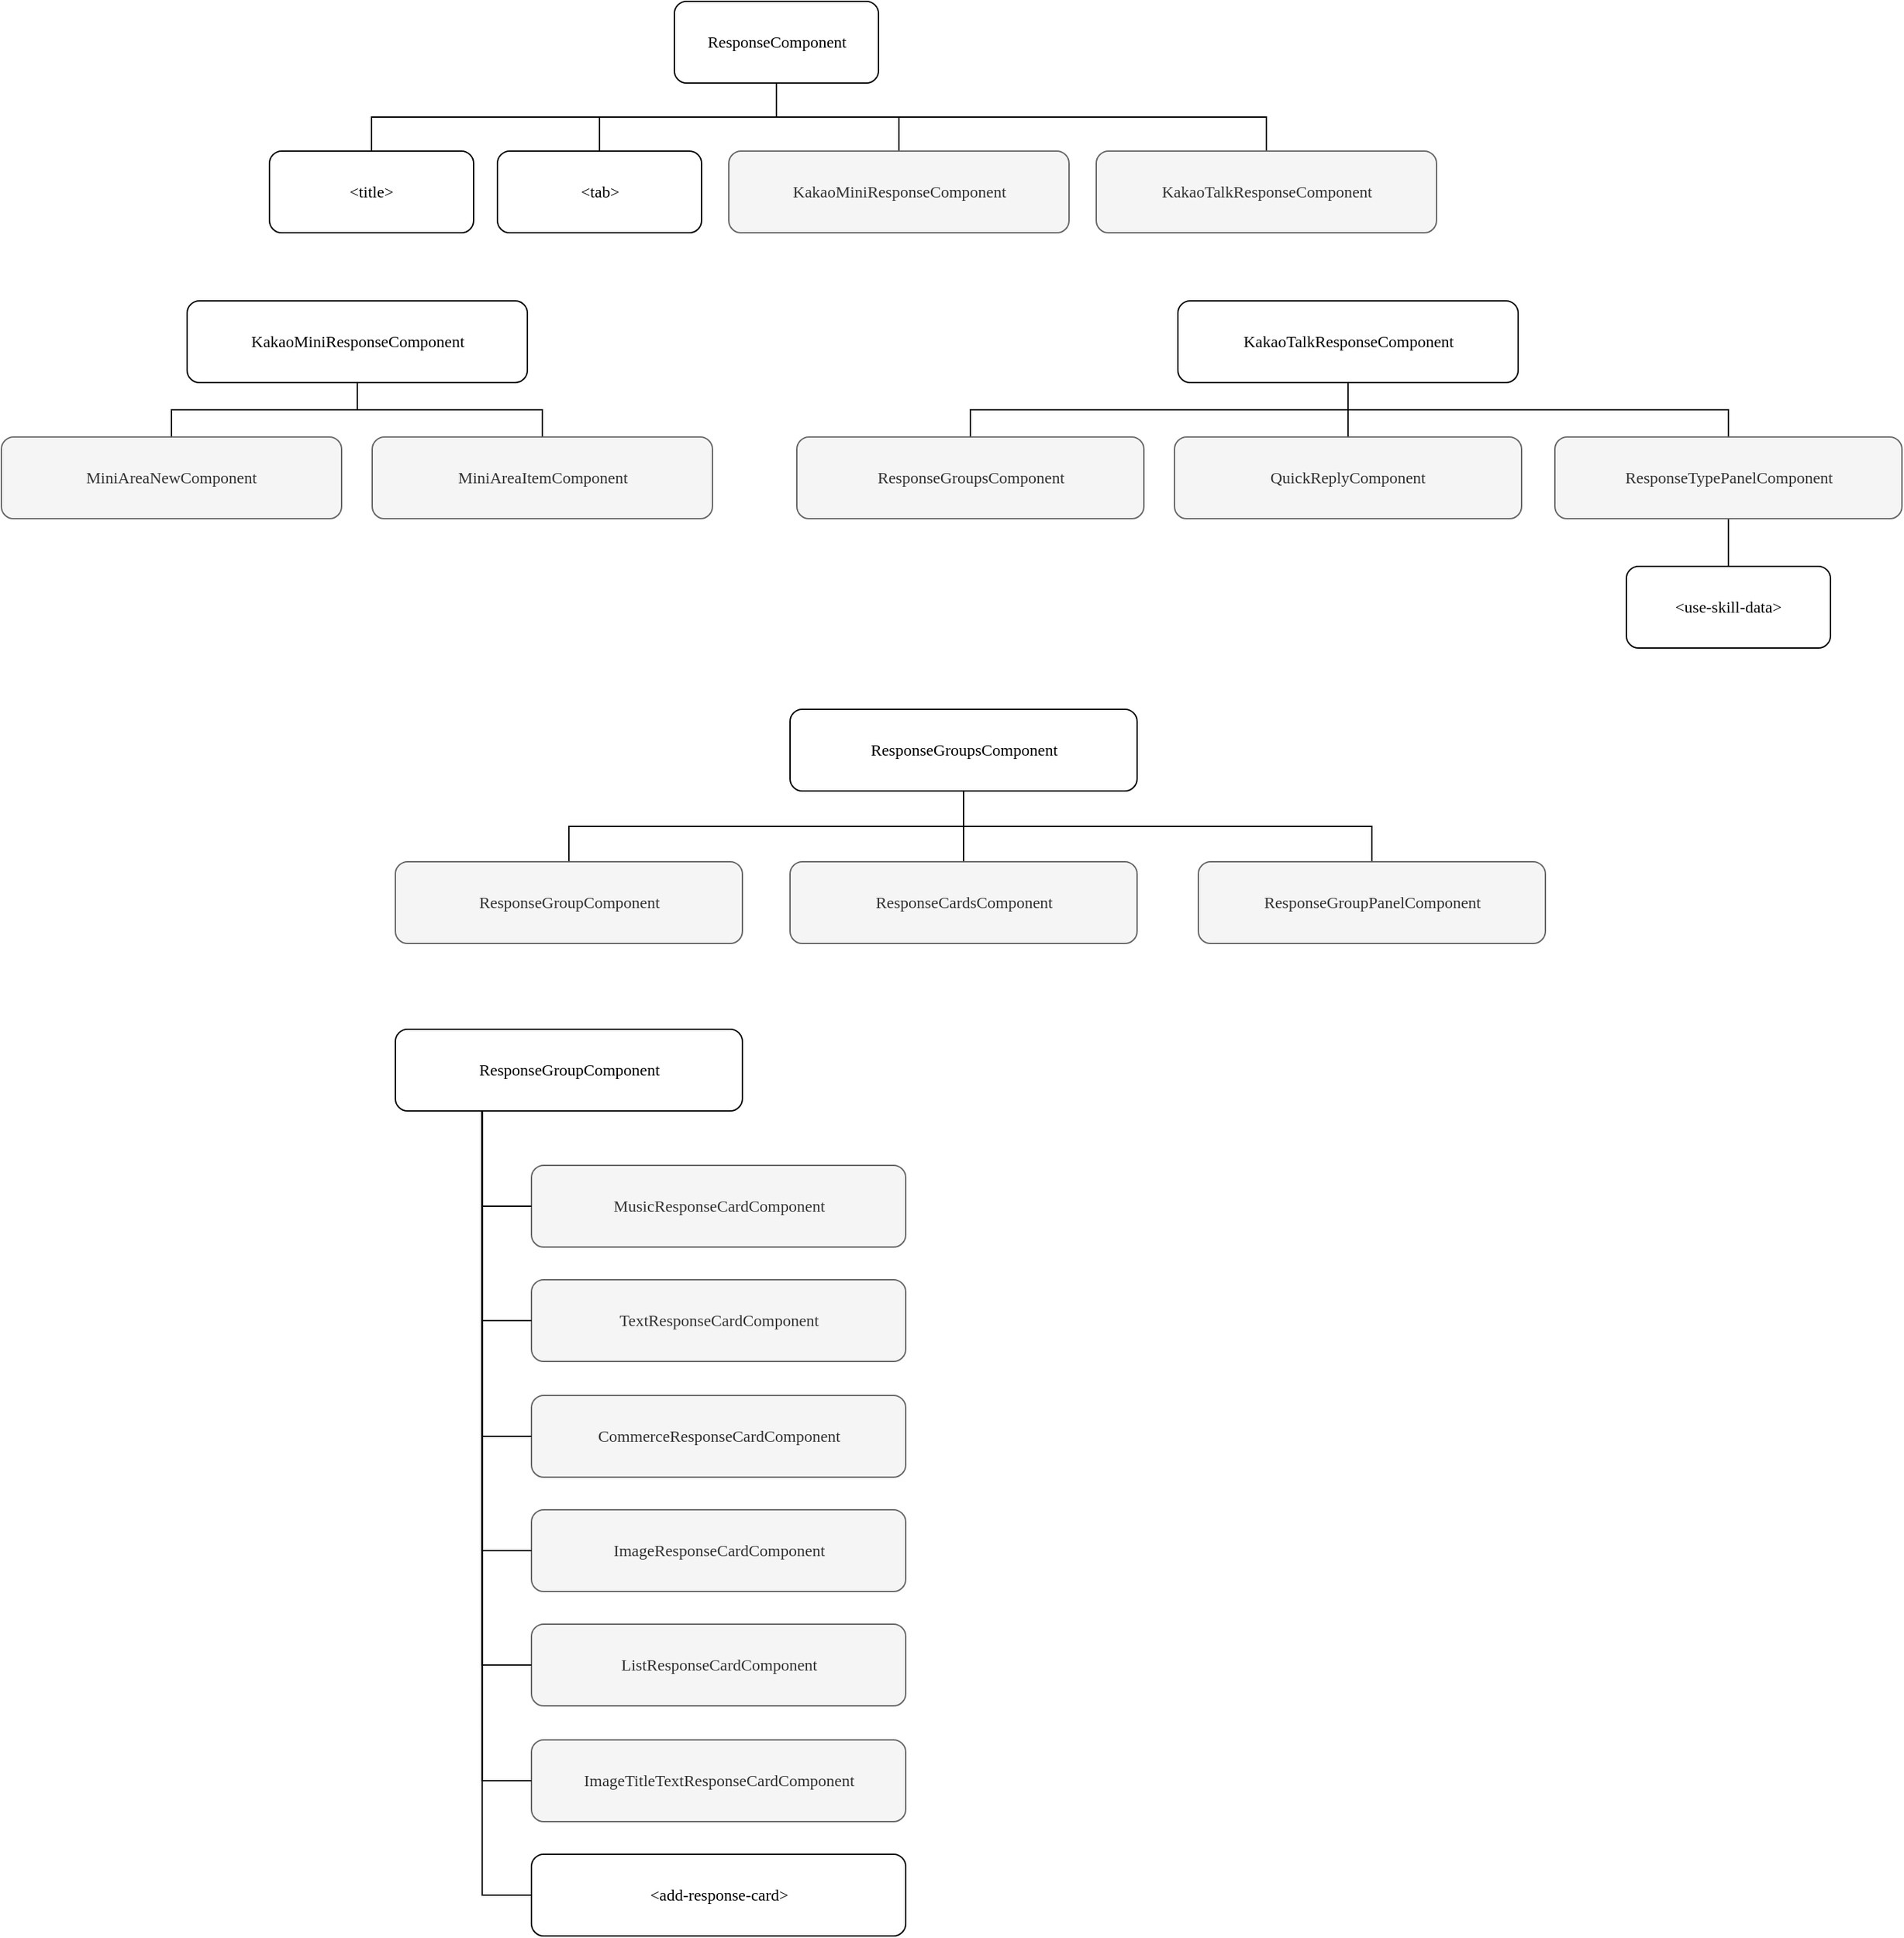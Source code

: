 <mxfile version="10.6.9" type="github"><diagram id="sHvE_CgAT4WyM722iG30" name="Page-1"><mxGraphModel dx="1386" dy="1107" grid="1" gridSize="10" guides="1" tooltips="1" connect="1" arrows="1" fold="1" page="1" pageScale="1" pageWidth="827" pageHeight="1169" math="0" shadow="0"><root><mxCell id="0"/><mxCell id="1" parent="0"/><mxCell id="6H51YLBPvZXTeCv_9zkV-13" style="edgeStyle=orthogonalEdgeStyle;rounded=0;orthogonalLoop=1;jettySize=auto;html=1;exitX=0.5;exitY=1;exitDx=0;exitDy=0;fontFamily=Verdana;verticalAlign=bottom;strokeColor=#000000;endArrow=none;endFill=0;" parent="1" source="wpOJaaSuYBGlACel0gMW-1" target="wpOJaaSuYBGlACel0gMW-2" edge="1"><mxGeometry relative="1" as="geometry"/></mxCell><mxCell id="6H51YLBPvZXTeCv_9zkV-15" style="edgeStyle=orthogonalEdgeStyle;orthogonalLoop=1;jettySize=auto;html=1;exitX=0.5;exitY=1;exitDx=0;exitDy=0;entryX=0.5;entryY=0;entryDx=0;entryDy=0;endArrow=none;endFill=0;strokeColor=#000000;fontFamily=Verdana;rounded=0;" parent="1" source="wpOJaaSuYBGlACel0gMW-1" target="wpOJaaSuYBGlACel0gMW-4" edge="1"><mxGeometry relative="1" as="geometry"/></mxCell><mxCell id="6H51YLBPvZXTeCv_9zkV-18" style="edgeStyle=orthogonalEdgeStyle;rounded=0;orthogonalLoop=1;jettySize=auto;html=1;exitX=0.5;exitY=1;exitDx=0;exitDy=0;endArrow=none;endFill=0;strokeColor=#000000;fontFamily=Verdana;" parent="1" source="wpOJaaSuYBGlACel0gMW-1" target="wpOJaaSuYBGlACel0gMW-5" edge="1"><mxGeometry relative="1" as="geometry"/></mxCell><mxCell id="6LiUw0LW8Goxj_ou1lBY-6" style="edgeStyle=orthogonalEdgeStyle;rounded=0;orthogonalLoop=1;jettySize=auto;html=1;exitX=0.5;exitY=1;exitDx=0;exitDy=0;entryX=0.5;entryY=0;entryDx=0;entryDy=0;endArrow=none;endFill=0;strokeColor=#000000;fontFamily=Verdana;fontSize=13;" edge="1" parent="1" source="wpOJaaSuYBGlACel0gMW-1" target="6LiUw0LW8Goxj_ou1lBY-5"><mxGeometry relative="1" as="geometry"/></mxCell><mxCell id="wpOJaaSuYBGlACel0gMW-1" value="ResponseComponent" style="rounded=1;whiteSpace=wrap;html=1;fontFamily=Verdana;" parent="1" vertex="1"><mxGeometry x="597.5" y="50" width="150" height="60" as="geometry"/></mxCell><mxCell id="wpOJaaSuYBGlACel0gMW-2" value="&amp;lt;title&amp;gt;" style="rounded=1;whiteSpace=wrap;html=1;fontFamily=Verdana;flipH=0;flipV=1;" parent="1" vertex="1"><mxGeometry x="300" y="160" width="150" height="60" as="geometry"/></mxCell><mxCell id="wpOJaaSuYBGlACel0gMW-4" value="&amp;lt;tab&amp;gt;" style="rounded=1;whiteSpace=wrap;html=1;fontFamily=Verdana;flipH=0;flipV=1;" parent="1" vertex="1"><mxGeometry x="467.5" y="160" width="150" height="60" as="geometry"/></mxCell><mxCell id="wpOJaaSuYBGlACel0gMW-5" value="KakaoMiniResponseComponent" style="rounded=1;whiteSpace=wrap;html=1;fontFamily=Verdana;fillColor=#f5f5f5;strokeColor=#666666;fontColor=#333333;flipH=0;flipV=1;" parent="1" vertex="1"><mxGeometry x="637.5" y="160" width="250" height="60" as="geometry"/></mxCell><mxCell id="wpOJaaSuYBGlACel0gMW-7" value="MusicResponseCardComponent" style="rounded=1;whiteSpace=wrap;html=1;fontFamily=Verdana;fillColor=#f5f5f5;strokeColor=#666666;fontColor=#333333;flipV=1;" parent="1" vertex="1"><mxGeometry x="492.5" y="905" width="275" height="60" as="geometry"/></mxCell><mxCell id="wpOJaaSuYBGlACel0gMW-8" value="TextResponseCardComponent" style="rounded=1;whiteSpace=wrap;html=1;fontFamily=Verdana;fillColor=#f5f5f5;strokeColor=#666666;fontColor=#333333;flipV=1;" parent="1" vertex="1"><mxGeometry x="492.5" y="989" width="275" height="60" as="geometry"/></mxCell><mxCell id="wpOJaaSuYBGlACel0gMW-9" value="CommerceResponseCardComponent" style="rounded=1;whiteSpace=wrap;html=1;fontFamily=Verdana;fillColor=#f5f5f5;strokeColor=#666666;fontColor=#333333;flipV=1;" parent="1" vertex="1"><mxGeometry x="492.5" y="1074" width="275" height="60" as="geometry"/></mxCell><mxCell id="wpOJaaSuYBGlACel0gMW-10" value="ImageResponseCardComponent" style="rounded=1;whiteSpace=wrap;html=1;fontFamily=Verdana;fillColor=#f5f5f5;strokeColor=#666666;fontColor=#333333;flipV=1;" parent="1" vertex="1"><mxGeometry x="492.5" y="1158" width="275" height="60" as="geometry"/></mxCell><mxCell id="wpOJaaSuYBGlACel0gMW-11" value="ListResponseCardComponent" style="rounded=1;whiteSpace=wrap;html=1;fontFamily=Verdana;fillColor=#f5f5f5;strokeColor=#666666;fontColor=#333333;flipV=1;" parent="1" vertex="1"><mxGeometry x="492.5" y="1242" width="275" height="60" as="geometry"/></mxCell><mxCell id="wpOJaaSuYBGlACel0gMW-12" value="ImageTitleTextResponseCardComponent" style="rounded=1;whiteSpace=wrap;html=1;fontFamily=Verdana;fillColor=#f5f5f5;strokeColor=#666666;fontColor=#333333;flipV=1;" parent="1" vertex="1"><mxGeometry x="492.5" y="1327" width="275" height="60" as="geometry"/></mxCell><mxCell id="wpOJaaSuYBGlACel0gMW-13" value="&amp;lt;add-response-card&amp;gt;" style="rounded=1;whiteSpace=wrap;html=1;fontFamily=Verdana;flipV=1;" parent="1" vertex="1"><mxGeometry x="492.5" y="1411" width="275" height="60" as="geometry"/></mxCell><mxCell id="6H51YLBPvZXTeCv_9zkV-2" value="&amp;lt;use-skill-data&amp;gt;" style="rounded=1;whiteSpace=wrap;html=1;fontFamily=Verdana;" parent="1" vertex="1"><mxGeometry x="1297" y="465" width="150" height="60" as="geometry"/></mxCell><mxCell id="6LiUw0LW8Goxj_ou1lBY-5" value="KakaoTalkResponseComponent" style="rounded=1;whiteSpace=wrap;html=1;fontFamily=Verdana;fillColor=#f5f5f5;strokeColor=#666666;fontColor=#333333;flipH=0;flipV=1;" vertex="1" parent="1"><mxGeometry x="907.5" y="160" width="250" height="60" as="geometry"/></mxCell><mxCell id="6LiUw0LW8Goxj_ou1lBY-11" style="edgeStyle=orthogonalEdgeStyle;rounded=0;orthogonalLoop=1;jettySize=auto;html=1;exitX=0.5;exitY=1;exitDx=0;exitDy=0;entryX=0.5;entryY=0;entryDx=0;entryDy=0;endArrow=none;endFill=0;strokeColor=#000000;fontFamily=Verdana;fontSize=13;" edge="1" parent="1" source="6LiUw0LW8Goxj_ou1lBY-7" target="6LiUw0LW8Goxj_ou1lBY-9"><mxGeometry relative="1" as="geometry"/></mxCell><mxCell id="6LiUw0LW8Goxj_ou1lBY-12" style="edgeStyle=orthogonalEdgeStyle;rounded=0;orthogonalLoop=1;jettySize=auto;html=1;exitX=0.5;exitY=1;exitDx=0;exitDy=0;entryX=0.5;entryY=0;entryDx=0;entryDy=0;endArrow=none;endFill=0;strokeColor=#000000;fontFamily=Verdana;fontSize=13;" edge="1" parent="1" source="6LiUw0LW8Goxj_ou1lBY-7" target="6LiUw0LW8Goxj_ou1lBY-10"><mxGeometry relative="1" as="geometry"/></mxCell><mxCell id="6LiUw0LW8Goxj_ou1lBY-7" value="KakaoMiniResponseComponent" style="rounded=1;whiteSpace=wrap;html=1;fontFamily=Verdana;flipH=0;flipV=1;" vertex="1" parent="1"><mxGeometry x="239.5" y="270" width="250" height="60" as="geometry"/></mxCell><mxCell id="6LiUw0LW8Goxj_ou1lBY-9" value="MiniAreaNewComponent" style="rounded=1;whiteSpace=wrap;html=1;fontFamily=Verdana;fillColor=#f5f5f5;strokeColor=#666666;fontColor=#333333;flipH=0;flipV=1;" vertex="1" parent="1"><mxGeometry x="103" y="370" width="250" height="60" as="geometry"/></mxCell><mxCell id="6LiUw0LW8Goxj_ou1lBY-10" value="MiniAreaItemComponent" style="rounded=1;whiteSpace=wrap;html=1;fontFamily=Verdana;fillColor=#f5f5f5;strokeColor=#666666;fontColor=#333333;flipH=0;flipV=1;" vertex="1" parent="1"><mxGeometry x="375.5" y="370" width="250" height="60" as="geometry"/></mxCell><mxCell id="6LiUw0LW8Goxj_ou1lBY-19" style="edgeStyle=orthogonalEdgeStyle;rounded=0;orthogonalLoop=1;jettySize=auto;html=1;exitX=0.5;exitY=1;exitDx=0;exitDy=0;entryX=0.5;entryY=0;entryDx=0;entryDy=0;endArrow=none;endFill=0;strokeColor=#000000;fontFamily=Verdana;fontSize=13;" edge="1" parent="1" source="6LiUw0LW8Goxj_ou1lBY-13" target="6LiUw0LW8Goxj_ou1lBY-15"><mxGeometry relative="1" as="geometry"/></mxCell><mxCell id="6LiUw0LW8Goxj_ou1lBY-21" style="edgeStyle=orthogonalEdgeStyle;rounded=0;orthogonalLoop=1;jettySize=auto;html=1;exitX=0.5;exitY=1;exitDx=0;exitDy=0;entryX=0.5;entryY=0;entryDx=0;entryDy=0;endArrow=none;endFill=0;strokeColor=#000000;fontFamily=Verdana;fontSize=13;" edge="1" parent="1" source="6LiUw0LW8Goxj_ou1lBY-13" target="6LiUw0LW8Goxj_ou1lBY-16"><mxGeometry relative="1" as="geometry"/></mxCell><mxCell id="6LiUw0LW8Goxj_ou1lBY-22" style="edgeStyle=orthogonalEdgeStyle;rounded=0;orthogonalLoop=1;jettySize=auto;html=1;exitX=0.5;exitY=1;exitDx=0;exitDy=0;entryX=0.5;entryY=0;entryDx=0;entryDy=0;endArrow=none;endFill=0;strokeColor=#000000;fontFamily=Verdana;fontSize=13;" edge="1" parent="1" source="6LiUw0LW8Goxj_ou1lBY-13" target="6LiUw0LW8Goxj_ou1lBY-17"><mxGeometry relative="1" as="geometry"/></mxCell><mxCell id="6LiUw0LW8Goxj_ou1lBY-13" value="KakaoTalkResponseComponent" style="rounded=1;whiteSpace=wrap;html=1;fontFamily=Verdana;flipH=0;flipV=1;" vertex="1" parent="1"><mxGeometry x="967.5" y="270" width="250" height="60" as="geometry"/></mxCell><mxCell id="6LiUw0LW8Goxj_ou1lBY-15" value="ResponseGroupsComponent" style="rounded=1;whiteSpace=wrap;html=1;fontFamily=Verdana;fillColor=#f5f5f5;strokeColor=#666666;fontColor=#333333;" vertex="1" parent="1"><mxGeometry x="687.5" y="370" width="255" height="60" as="geometry"/></mxCell><mxCell id="6LiUw0LW8Goxj_ou1lBY-16" value="QuickReplyComponent" style="rounded=1;whiteSpace=wrap;html=1;fontFamily=Verdana;fillColor=#f5f5f5;strokeColor=#666666;fontColor=#333333;" vertex="1" parent="1"><mxGeometry x="965" y="370" width="255" height="60" as="geometry"/></mxCell><mxCell id="6LiUw0LW8Goxj_ou1lBY-31" style="edgeStyle=orthogonalEdgeStyle;rounded=0;orthogonalLoop=1;jettySize=auto;html=1;exitX=0.5;exitY=1;exitDx=0;exitDy=0;entryX=0.5;entryY=0;entryDx=0;entryDy=0;endArrow=none;endFill=0;strokeColor=#000000;fontFamily=Verdana;fontSize=13;" edge="1" parent="1" source="6LiUw0LW8Goxj_ou1lBY-17" target="6H51YLBPvZXTeCv_9zkV-2"><mxGeometry relative="1" as="geometry"/></mxCell><mxCell id="6LiUw0LW8Goxj_ou1lBY-17" value="ResponseTypePanelComponent" style="rounded=1;whiteSpace=wrap;html=1;fontFamily=Verdana;fillColor=#f5f5f5;strokeColor=#666666;fontColor=#333333;" vertex="1" parent="1"><mxGeometry x="1244.5" y="370" width="255" height="60" as="geometry"/></mxCell><mxCell id="6LiUw0LW8Goxj_ou1lBY-27" style="edgeStyle=orthogonalEdgeStyle;rounded=0;orthogonalLoop=1;jettySize=auto;html=1;exitX=0.5;exitY=1;exitDx=0;exitDy=0;entryX=0.5;entryY=0;entryDx=0;entryDy=0;endArrow=none;endFill=0;strokeColor=#000000;fontFamily=Verdana;fontSize=13;" edge="1" parent="1" source="6LiUw0LW8Goxj_ou1lBY-23" target="6LiUw0LW8Goxj_ou1lBY-24"><mxGeometry relative="1" as="geometry"/></mxCell><mxCell id="6LiUw0LW8Goxj_ou1lBY-28" style="edgeStyle=orthogonalEdgeStyle;rounded=0;orthogonalLoop=1;jettySize=auto;html=1;exitX=0.5;exitY=1;exitDx=0;exitDy=0;entryX=0.5;entryY=0;entryDx=0;entryDy=0;endArrow=none;endFill=0;strokeColor=#000000;fontFamily=Verdana;fontSize=13;" edge="1" parent="1" source="6LiUw0LW8Goxj_ou1lBY-23" target="6LiUw0LW8Goxj_ou1lBY-25"><mxGeometry relative="1" as="geometry"/></mxCell><mxCell id="6LiUw0LW8Goxj_ou1lBY-29" style="edgeStyle=orthogonalEdgeStyle;rounded=0;orthogonalLoop=1;jettySize=auto;html=1;exitX=0.5;exitY=1;exitDx=0;exitDy=0;entryX=0.5;entryY=0;entryDx=0;entryDy=0;endArrow=none;endFill=0;strokeColor=#000000;fontFamily=Verdana;fontSize=13;" edge="1" parent="1" source="6LiUw0LW8Goxj_ou1lBY-23" target="6LiUw0LW8Goxj_ou1lBY-26"><mxGeometry relative="1" as="geometry"/></mxCell><mxCell id="6LiUw0LW8Goxj_ou1lBY-23" value="ResponseGroupsComponent" style="rounded=1;whiteSpace=wrap;html=1;fontFamily=Verdana;" vertex="1" parent="1"><mxGeometry x="682.5" y="570" width="255" height="60" as="geometry"/></mxCell><mxCell id="6LiUw0LW8Goxj_ou1lBY-24" value="ResponseGroupComponent" style="rounded=1;whiteSpace=wrap;html=1;fontFamily=Verdana;fillColor=#f5f5f5;strokeColor=#666666;fontColor=#333333;" vertex="1" parent="1"><mxGeometry x="392.5" y="682" width="255" height="60" as="geometry"/></mxCell><mxCell id="6LiUw0LW8Goxj_ou1lBY-25" value="ResponseCardsComponent" style="rounded=1;whiteSpace=wrap;html=1;fontFamily=Verdana;fillColor=#f5f5f5;strokeColor=#666666;fontColor=#333333;" vertex="1" parent="1"><mxGeometry x="682.5" y="682" width="255" height="60" as="geometry"/></mxCell><mxCell id="6LiUw0LW8Goxj_ou1lBY-26" value="ResponseGroupPanelComponent" style="rounded=1;whiteSpace=wrap;html=1;fontFamily=Verdana;fillColor=#f5f5f5;strokeColor=#666666;fontColor=#333333;" vertex="1" parent="1"><mxGeometry x="982.5" y="682" width="255" height="60" as="geometry"/></mxCell><mxCell id="6LiUw0LW8Goxj_ou1lBY-32" style="edgeStyle=orthogonalEdgeStyle;rounded=0;orthogonalLoop=1;jettySize=auto;html=1;exitX=0.25;exitY=1;exitDx=0;exitDy=0;entryX=0;entryY=0.5;entryDx=0;entryDy=0;endArrow=none;endFill=0;strokeColor=#000000;fontFamily=Verdana;fontSize=13;" edge="1" parent="1" source="6LiUw0LW8Goxj_ou1lBY-30" target="wpOJaaSuYBGlACel0gMW-7"><mxGeometry relative="1" as="geometry"/></mxCell><mxCell id="6LiUw0LW8Goxj_ou1lBY-33" style="edgeStyle=orthogonalEdgeStyle;rounded=0;orthogonalLoop=1;jettySize=auto;html=1;exitX=0.25;exitY=1;exitDx=0;exitDy=0;entryX=0;entryY=0.5;entryDx=0;entryDy=0;endArrow=none;endFill=0;strokeColor=#000000;fontFamily=Verdana;fontSize=13;" edge="1" parent="1" source="6LiUw0LW8Goxj_ou1lBY-30" target="wpOJaaSuYBGlACel0gMW-8"><mxGeometry relative="1" as="geometry"/></mxCell><mxCell id="6LiUw0LW8Goxj_ou1lBY-34" style="edgeStyle=orthogonalEdgeStyle;rounded=0;orthogonalLoop=1;jettySize=auto;html=1;exitX=0.25;exitY=1;exitDx=0;exitDy=0;entryX=0;entryY=0.5;entryDx=0;entryDy=0;endArrow=none;endFill=0;strokeColor=#000000;fontFamily=Verdana;fontSize=13;" edge="1" parent="1" source="6LiUw0LW8Goxj_ou1lBY-30" target="wpOJaaSuYBGlACel0gMW-9"><mxGeometry relative="1" as="geometry"/></mxCell><mxCell id="6LiUw0LW8Goxj_ou1lBY-35" style="edgeStyle=orthogonalEdgeStyle;rounded=0;orthogonalLoop=1;jettySize=auto;html=1;exitX=0.25;exitY=1;exitDx=0;exitDy=0;entryX=0;entryY=0.5;entryDx=0;entryDy=0;endArrow=none;endFill=0;strokeColor=#000000;fontFamily=Verdana;fontSize=13;" edge="1" parent="1" source="6LiUw0LW8Goxj_ou1lBY-30" target="wpOJaaSuYBGlACel0gMW-10"><mxGeometry relative="1" as="geometry"/></mxCell><mxCell id="6LiUw0LW8Goxj_ou1lBY-36" style="edgeStyle=orthogonalEdgeStyle;rounded=0;orthogonalLoop=1;jettySize=auto;html=1;exitX=0.25;exitY=1;exitDx=0;exitDy=0;entryX=0;entryY=0.5;entryDx=0;entryDy=0;endArrow=none;endFill=0;strokeColor=#000000;fontFamily=Verdana;fontSize=13;" edge="1" parent="1" source="6LiUw0LW8Goxj_ou1lBY-30" target="wpOJaaSuYBGlACel0gMW-12"><mxGeometry relative="1" as="geometry"/></mxCell><mxCell id="6LiUw0LW8Goxj_ou1lBY-37" style="edgeStyle=orthogonalEdgeStyle;rounded=0;orthogonalLoop=1;jettySize=auto;html=1;exitX=0.25;exitY=1;exitDx=0;exitDy=0;entryX=0;entryY=0.5;entryDx=0;entryDy=0;endArrow=none;endFill=0;strokeColor=#000000;fontFamily=Verdana;fontSize=13;" edge="1" parent="1" source="6LiUw0LW8Goxj_ou1lBY-30" target="wpOJaaSuYBGlACel0gMW-11"><mxGeometry relative="1" as="geometry"/></mxCell><mxCell id="6LiUw0LW8Goxj_ou1lBY-38" style="edgeStyle=orthogonalEdgeStyle;rounded=0;orthogonalLoop=1;jettySize=auto;html=1;exitX=0.25;exitY=1;exitDx=0;exitDy=0;entryX=0;entryY=0.5;entryDx=0;entryDy=0;endArrow=none;endFill=0;strokeColor=#000000;fontFamily=Verdana;fontSize=13;" edge="1" parent="1" source="6LiUw0LW8Goxj_ou1lBY-30" target="wpOJaaSuYBGlACel0gMW-13"><mxGeometry relative="1" as="geometry"/></mxCell><mxCell id="6LiUw0LW8Goxj_ou1lBY-30" value="ResponseGroupComponent" style="rounded=1;whiteSpace=wrap;html=1;fontFamily=Verdana;" vertex="1" parent="1"><mxGeometry x="392.5" y="805" width="255" height="60" as="geometry"/></mxCell></root></mxGraphModel></diagram><diagram id="L2C8AAZmM_CSHsOwqC4y" name="Page-2"><mxGraphModel dx="970" dy="775" grid="1" gridSize="10" guides="1" tooltips="1" connect="1" arrows="1" fold="1" page="1" pageScale="1" pageWidth="827" pageHeight="1169" math="0" shadow="0"><root><mxCell id="nQ-NEhskE04LpfaO_YGQ-0"/><mxCell id="nQ-NEhskE04LpfaO_YGQ-1" parent="nQ-NEhskE04LpfaO_YGQ-0"/></root></mxGraphModel></diagram></mxfile>